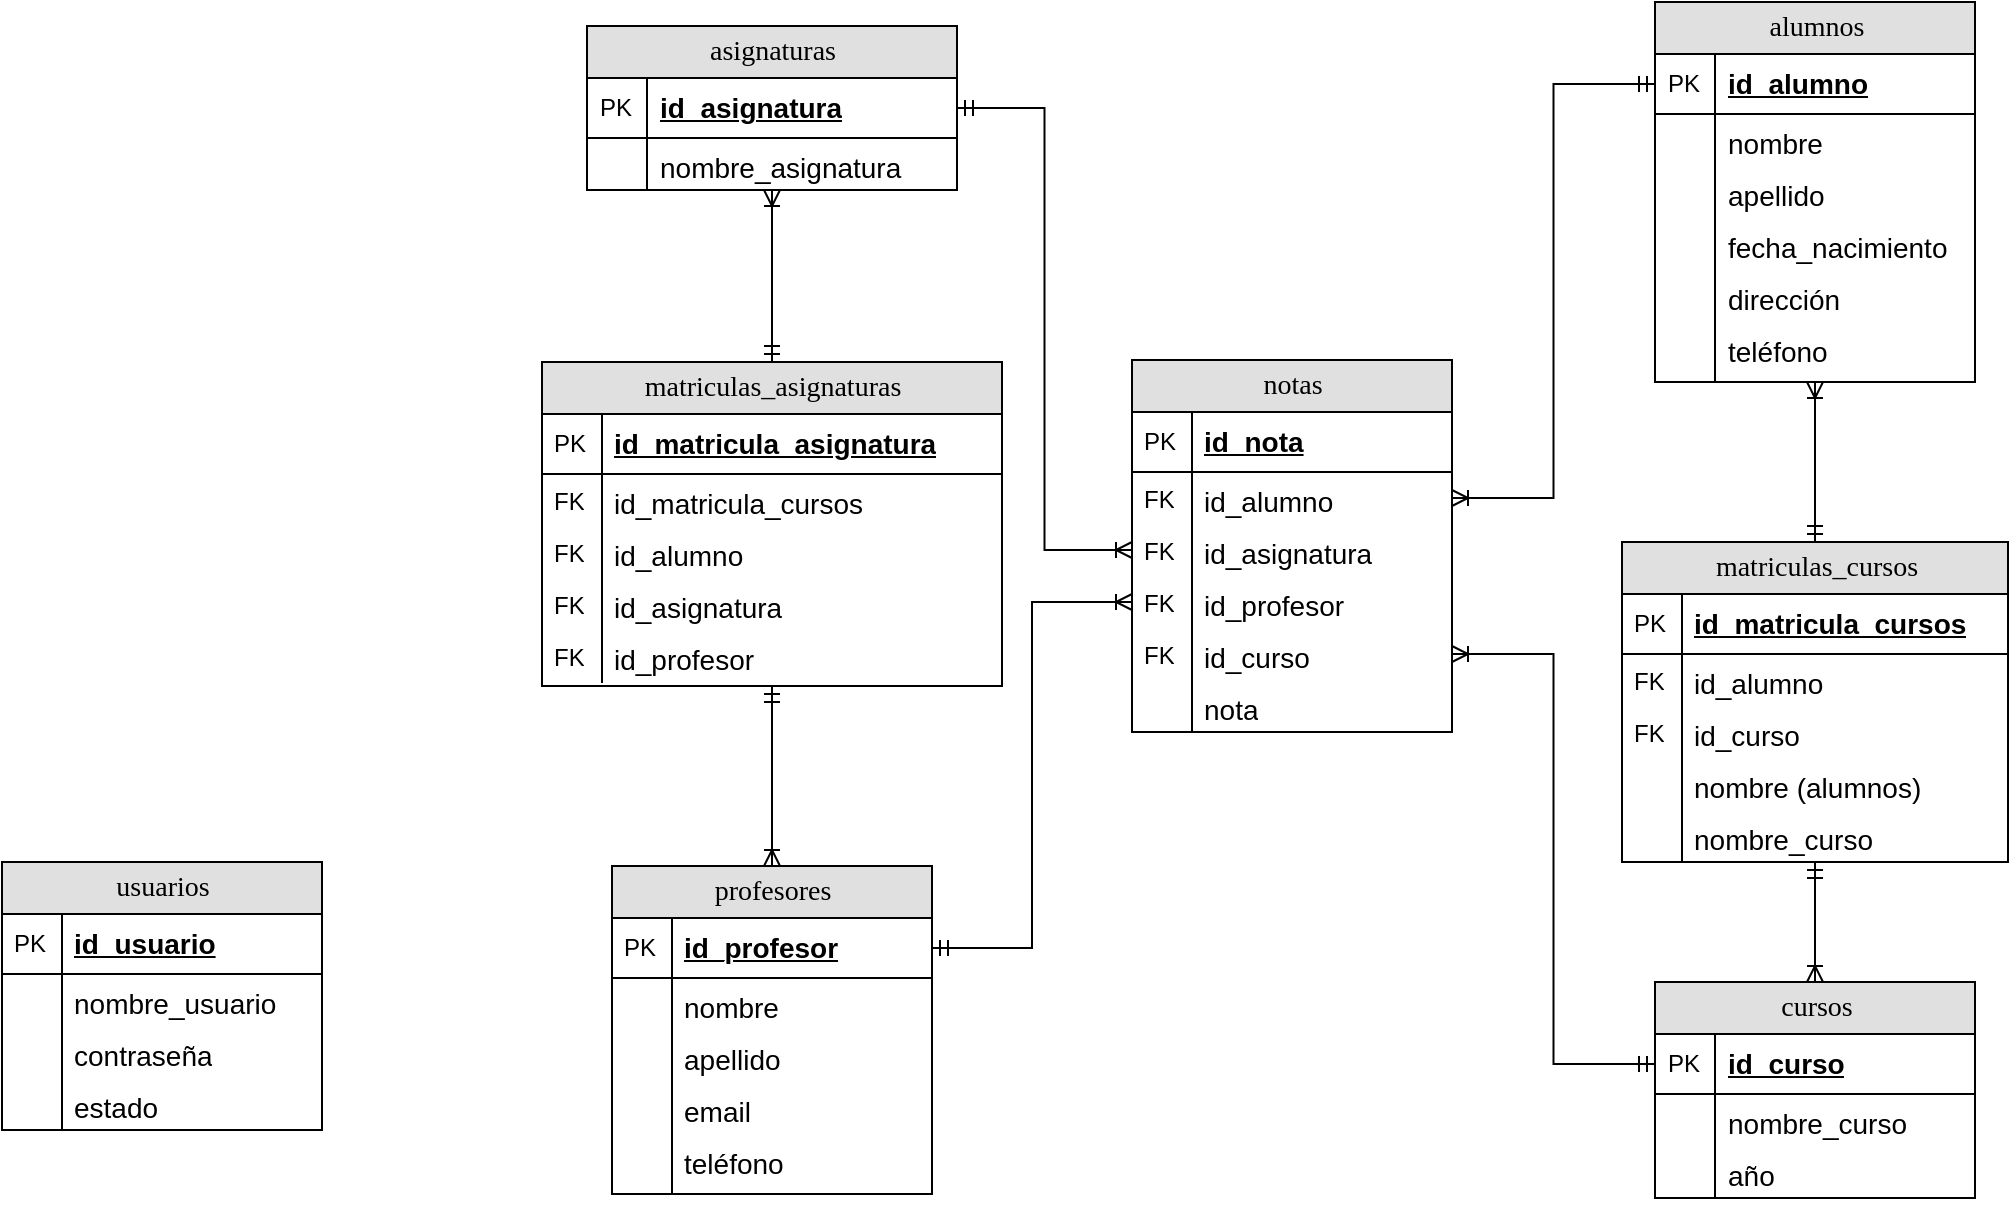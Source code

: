 <mxfile version="21.2.1" type="device">
  <diagram name="Page-1" id="e56a1550-8fbb-45ad-956c-1786394a9013">
    <mxGraphModel dx="1235" dy="740" grid="1" gridSize="10" guides="1" tooltips="1" connect="1" arrows="1" fold="1" page="1" pageScale="1" pageWidth="1169" pageHeight="827" background="none" math="0" shadow="0">
      <root>
        <mxCell id="0" />
        <mxCell id="1" parent="0" />
        <mxCell id="0BZgT_SFOHJEJXieLlAq-117" style="edgeStyle=orthogonalEdgeStyle;rounded=0;orthogonalLoop=1;jettySize=auto;html=1;entryX=0.5;entryY=0;entryDx=0;entryDy=0;startArrow=ERoneToMany;startFill=0;endArrow=ERmandOne;endFill=0;" parent="1" source="2e49270ec7c68f3f-80" target="0BZgT_SFOHJEJXieLlAq-59" edge="1">
          <mxGeometry relative="1" as="geometry" />
        </mxCell>
        <mxCell id="2e49270ec7c68f3f-80" value="alumnos" style="swimlane;fontStyle=0;childLayout=stackLayout;horizontal=1;startSize=26;fillColor=#e0e0e0;horizontalStack=0;resizeParent=1;resizeLast=0;collapsible=1;marginBottom=0;swimlaneFillColor=default;align=center;rounded=0;shadow=0;comic=0;labelBackgroundColor=none;strokeWidth=1;fontFamily=Verdana;fontSize=14;fillStyle=auto;strokeColor=default;swimlaneLine=1;glass=0;verticalAlign=middle;html=1;" parent="1" vertex="1">
          <mxGeometry x="896.5" y="110" width="160" height="190" as="geometry" />
        </mxCell>
        <mxCell id="2e49270ec7c68f3f-81" value="id_alumno" style="shape=partialRectangle;top=0;left=0;right=0;bottom=1;html=1;align=left;verticalAlign=middle;fillColor=none;spacingLeft=34;spacingRight=4;whiteSpace=wrap;overflow=hidden;rotatable=0;points=[[0,0.5],[1,0.5]];portConstraint=eastwest;dropTarget=0;fontStyle=5;fontSize=14;" parent="2e49270ec7c68f3f-80" vertex="1">
          <mxGeometry y="26" width="160" height="30" as="geometry" />
        </mxCell>
        <mxCell id="2e49270ec7c68f3f-82" value="PK" style="shape=partialRectangle;top=0;left=0;bottom=0;html=1;fillColor=none;align=left;verticalAlign=middle;spacingLeft=4;spacingRight=4;whiteSpace=wrap;overflow=hidden;rotatable=0;points=[];portConstraint=eastwest;part=1;" parent="2e49270ec7c68f3f-81" vertex="1" connectable="0">
          <mxGeometry width="30" height="30" as="geometry" />
        </mxCell>
        <mxCell id="2e49270ec7c68f3f-83" value="nombre" style="shape=partialRectangle;top=0;left=0;right=0;bottom=0;html=1;align=left;verticalAlign=top;fillColor=none;spacingLeft=34;spacingRight=4;whiteSpace=wrap;overflow=hidden;rotatable=0;points=[[0,0.5],[1,0.5]];portConstraint=eastwest;dropTarget=0;fontSize=14;" parent="2e49270ec7c68f3f-80" vertex="1">
          <mxGeometry y="56" width="160" height="26" as="geometry" />
        </mxCell>
        <mxCell id="2e49270ec7c68f3f-84" value="" style="shape=partialRectangle;top=0;left=0;bottom=0;html=1;fillColor=none;align=left;verticalAlign=top;spacingLeft=4;spacingRight=4;whiteSpace=wrap;overflow=hidden;rotatable=0;points=[];portConstraint=eastwest;part=1;" parent="2e49270ec7c68f3f-83" vertex="1" connectable="0">
          <mxGeometry width="30" height="26" as="geometry" />
        </mxCell>
        <mxCell id="2e49270ec7c68f3f-85" value="apellido" style="shape=partialRectangle;top=0;left=0;right=0;bottom=0;html=1;align=left;verticalAlign=top;fillColor=none;spacingLeft=34;spacingRight=4;whiteSpace=wrap;overflow=hidden;rotatable=0;points=[[0,0.5],[1,0.5]];portConstraint=eastwest;dropTarget=0;fontSize=14;" parent="2e49270ec7c68f3f-80" vertex="1">
          <mxGeometry y="82" width="160" height="26" as="geometry" />
        </mxCell>
        <mxCell id="2e49270ec7c68f3f-86" value="" style="shape=partialRectangle;top=0;left=0;bottom=0;html=1;fillColor=none;align=left;verticalAlign=top;spacingLeft=4;spacingRight=4;whiteSpace=wrap;overflow=hidden;rotatable=0;points=[];portConstraint=eastwest;part=1;" parent="2e49270ec7c68f3f-85" vertex="1" connectable="0">
          <mxGeometry width="30" height="26" as="geometry" />
        </mxCell>
        <mxCell id="2e49270ec7c68f3f-87" value="fecha_nacimiento" style="shape=partialRectangle;top=0;left=0;right=0;bottom=0;html=1;align=left;verticalAlign=top;fillColor=none;spacingLeft=34;spacingRight=4;whiteSpace=wrap;overflow=hidden;rotatable=0;points=[[0,0.5],[1,0.5]];portConstraint=eastwest;dropTarget=0;fontSize=14;" parent="2e49270ec7c68f3f-80" vertex="1">
          <mxGeometry y="108" width="160" height="26" as="geometry" />
        </mxCell>
        <mxCell id="2e49270ec7c68f3f-88" value="" style="shape=partialRectangle;top=0;left=0;bottom=0;html=1;fillColor=none;align=left;verticalAlign=top;spacingLeft=4;spacingRight=4;whiteSpace=wrap;overflow=hidden;rotatable=0;points=[];portConstraint=eastwest;part=1;" parent="2e49270ec7c68f3f-87" vertex="1" connectable="0">
          <mxGeometry width="30" height="26" as="geometry" />
        </mxCell>
        <mxCell id="0BZgT_SFOHJEJXieLlAq-1" value="dirección" style="shape=partialRectangle;top=0;left=0;right=0;bottom=0;html=1;align=left;verticalAlign=top;fillColor=none;spacingLeft=34;spacingRight=4;whiteSpace=wrap;overflow=hidden;rotatable=0;points=[[0,0.5],[1,0.5]];portConstraint=eastwest;dropTarget=0;fontSize=14;" parent="2e49270ec7c68f3f-80" vertex="1">
          <mxGeometry y="134" width="160" height="26" as="geometry" />
        </mxCell>
        <mxCell id="0BZgT_SFOHJEJXieLlAq-2" value="" style="shape=partialRectangle;top=0;left=0;bottom=0;html=1;fillColor=none;align=left;verticalAlign=top;spacingLeft=4;spacingRight=4;whiteSpace=wrap;overflow=hidden;rotatable=0;points=[];portConstraint=eastwest;part=1;" parent="0BZgT_SFOHJEJXieLlAq-1" vertex="1" connectable="0">
          <mxGeometry width="30" height="26" as="geometry" />
        </mxCell>
        <mxCell id="0BZgT_SFOHJEJXieLlAq-3" value="teléfono" style="shape=partialRectangle;top=0;left=0;right=0;bottom=0;html=1;align=left;verticalAlign=top;fillColor=none;spacingLeft=34;spacingRight=4;whiteSpace=wrap;overflow=hidden;rotatable=0;points=[[0,0.5],[1,0.5]];portConstraint=eastwest;dropTarget=0;fontSize=14;" parent="2e49270ec7c68f3f-80" vertex="1">
          <mxGeometry y="160" width="160" height="30" as="geometry" />
        </mxCell>
        <mxCell id="0BZgT_SFOHJEJXieLlAq-4" value="" style="shape=partialRectangle;top=0;left=0;bottom=0;html=1;fillColor=none;align=left;verticalAlign=top;spacingLeft=4;spacingRight=4;whiteSpace=wrap;overflow=hidden;rotatable=0;points=[];portConstraint=eastwest;part=1;" parent="0BZgT_SFOHJEJXieLlAq-3" vertex="1" connectable="0">
          <mxGeometry width="30" height="30" as="geometry" />
        </mxCell>
        <mxCell id="0BZgT_SFOHJEJXieLlAq-84" style="edgeStyle=orthogonalEdgeStyle;rounded=0;orthogonalLoop=1;jettySize=auto;html=1;entryX=0.5;entryY=0;entryDx=0;entryDy=0;endArrow=ERmandOne;endFill=0;startArrow=ERoneToMany;startFill=0;" parent="1" source="0BZgT_SFOHJEJXieLlAq-5" target="0BZgT_SFOHJEJXieLlAq-72" edge="1">
          <mxGeometry relative="1" as="geometry" />
        </mxCell>
        <mxCell id="0BZgT_SFOHJEJXieLlAq-5" value="asignaturas" style="swimlane;fontStyle=0;childLayout=stackLayout;horizontal=1;startSize=26;fillColor=#e0e0e0;horizontalStack=0;resizeParent=1;resizeLast=0;collapsible=1;marginBottom=0;swimlaneFillColor=default;align=center;rounded=0;shadow=0;comic=0;labelBackgroundColor=none;strokeWidth=1;fontFamily=Verdana;fontSize=14;fillStyle=auto;strokeColor=default;swimlaneLine=1;glass=0;verticalAlign=middle;html=1;" parent="1" vertex="1">
          <mxGeometry x="362.5" y="122" width="185" height="82" as="geometry" />
        </mxCell>
        <mxCell id="0BZgT_SFOHJEJXieLlAq-6" value="id_asignatura" style="shape=partialRectangle;top=0;left=0;right=0;bottom=1;html=1;align=left;verticalAlign=middle;fillColor=none;spacingLeft=34;spacingRight=4;whiteSpace=wrap;overflow=hidden;rotatable=0;points=[[0,0.5],[1,0.5]];portConstraint=eastwest;dropTarget=0;fontStyle=5;fontSize=14;" parent="0BZgT_SFOHJEJXieLlAq-5" vertex="1">
          <mxGeometry y="26" width="185" height="30" as="geometry" />
        </mxCell>
        <mxCell id="0BZgT_SFOHJEJXieLlAq-7" value="PK" style="shape=partialRectangle;top=0;left=0;bottom=0;html=1;fillColor=none;align=left;verticalAlign=middle;spacingLeft=4;spacingRight=4;whiteSpace=wrap;overflow=hidden;rotatable=0;points=[];portConstraint=eastwest;part=1;" parent="0BZgT_SFOHJEJXieLlAq-6" vertex="1" connectable="0">
          <mxGeometry width="30" height="30" as="geometry" />
        </mxCell>
        <mxCell id="0BZgT_SFOHJEJXieLlAq-8" value="nombre_asignatura" style="shape=partialRectangle;top=0;left=0;right=0;bottom=0;html=1;align=left;verticalAlign=top;fillColor=none;spacingLeft=34;spacingRight=4;whiteSpace=wrap;overflow=hidden;rotatable=0;points=[[0,0.5],[1,0.5]];portConstraint=eastwest;dropTarget=0;fontSize=14;" parent="0BZgT_SFOHJEJXieLlAq-5" vertex="1">
          <mxGeometry y="56" width="185" height="26" as="geometry" />
        </mxCell>
        <mxCell id="0BZgT_SFOHJEJXieLlAq-9" value="" style="shape=partialRectangle;top=0;left=0;bottom=0;html=1;fillColor=none;align=left;verticalAlign=top;spacingLeft=4;spacingRight=4;whiteSpace=wrap;overflow=hidden;rotatable=0;points=[];portConstraint=eastwest;part=1;" parent="0BZgT_SFOHJEJXieLlAq-8" vertex="1" connectable="0">
          <mxGeometry width="30" height="26" as="geometry" />
        </mxCell>
        <mxCell id="0BZgT_SFOHJEJXieLlAq-18" value="profesores" style="swimlane;fontStyle=0;childLayout=stackLayout;horizontal=1;startSize=26;fillColor=#e0e0e0;horizontalStack=0;resizeParent=1;resizeLast=0;collapsible=1;marginBottom=0;swimlaneFillColor=default;align=center;rounded=0;shadow=0;comic=0;labelBackgroundColor=none;strokeWidth=1;fontFamily=Verdana;fontSize=14;fillStyle=auto;strokeColor=default;swimlaneLine=1;glass=0;verticalAlign=middle;html=1;" parent="1" vertex="1">
          <mxGeometry x="375" y="542" width="160" height="164" as="geometry" />
        </mxCell>
        <mxCell id="0BZgT_SFOHJEJXieLlAq-19" value="id_profesor" style="shape=partialRectangle;top=0;left=0;right=0;bottom=1;html=1;align=left;verticalAlign=middle;fillColor=none;spacingLeft=34;spacingRight=4;whiteSpace=wrap;overflow=hidden;rotatable=0;points=[[0,0.5],[1,0.5]];portConstraint=eastwest;dropTarget=0;fontStyle=5;fontSize=14;" parent="0BZgT_SFOHJEJXieLlAq-18" vertex="1">
          <mxGeometry y="26" width="160" height="30" as="geometry" />
        </mxCell>
        <mxCell id="0BZgT_SFOHJEJXieLlAq-20" value="PK" style="shape=partialRectangle;top=0;left=0;bottom=0;html=1;fillColor=none;align=left;verticalAlign=middle;spacingLeft=4;spacingRight=4;whiteSpace=wrap;overflow=hidden;rotatable=0;points=[];portConstraint=eastwest;part=1;" parent="0BZgT_SFOHJEJXieLlAq-19" vertex="1" connectable="0">
          <mxGeometry width="30" height="30" as="geometry" />
        </mxCell>
        <mxCell id="0BZgT_SFOHJEJXieLlAq-21" value="nombre" style="shape=partialRectangle;top=0;left=0;right=0;bottom=0;html=1;align=left;verticalAlign=top;fillColor=none;spacingLeft=34;spacingRight=4;whiteSpace=wrap;overflow=hidden;rotatable=0;points=[[0,0.5],[1,0.5]];portConstraint=eastwest;dropTarget=0;fontSize=14;" parent="0BZgT_SFOHJEJXieLlAq-18" vertex="1">
          <mxGeometry y="56" width="160" height="26" as="geometry" />
        </mxCell>
        <mxCell id="0BZgT_SFOHJEJXieLlAq-22" value="" style="shape=partialRectangle;top=0;left=0;bottom=0;html=1;fillColor=none;align=left;verticalAlign=top;spacingLeft=4;spacingRight=4;whiteSpace=wrap;overflow=hidden;rotatable=0;points=[];portConstraint=eastwest;part=1;" parent="0BZgT_SFOHJEJXieLlAq-21" vertex="1" connectable="0">
          <mxGeometry width="30" height="26" as="geometry" />
        </mxCell>
        <mxCell id="0BZgT_SFOHJEJXieLlAq-23" value="apellido" style="shape=partialRectangle;top=0;left=0;right=0;bottom=0;html=1;align=left;verticalAlign=top;fillColor=none;spacingLeft=34;spacingRight=4;whiteSpace=wrap;overflow=hidden;rotatable=0;points=[[0,0.5],[1,0.5]];portConstraint=eastwest;dropTarget=0;fontSize=14;" parent="0BZgT_SFOHJEJXieLlAq-18" vertex="1">
          <mxGeometry y="82" width="160" height="26" as="geometry" />
        </mxCell>
        <mxCell id="0BZgT_SFOHJEJXieLlAq-24" value="" style="shape=partialRectangle;top=0;left=0;bottom=0;html=1;fillColor=none;align=left;verticalAlign=top;spacingLeft=4;spacingRight=4;whiteSpace=wrap;overflow=hidden;rotatable=0;points=[];portConstraint=eastwest;part=1;" parent="0BZgT_SFOHJEJXieLlAq-23" vertex="1" connectable="0">
          <mxGeometry width="30" height="26" as="geometry" />
        </mxCell>
        <mxCell id="0BZgT_SFOHJEJXieLlAq-25" value="email" style="shape=partialRectangle;top=0;left=0;right=0;bottom=0;html=1;align=left;verticalAlign=top;fillColor=none;spacingLeft=34;spacingRight=4;whiteSpace=wrap;overflow=hidden;rotatable=0;points=[[0,0.5],[1,0.5]];portConstraint=eastwest;dropTarget=0;fontSize=14;" parent="0BZgT_SFOHJEJXieLlAq-18" vertex="1">
          <mxGeometry y="108" width="160" height="26" as="geometry" />
        </mxCell>
        <mxCell id="0BZgT_SFOHJEJXieLlAq-26" value="" style="shape=partialRectangle;top=0;left=0;bottom=0;html=1;fillColor=none;align=left;verticalAlign=top;spacingLeft=4;spacingRight=4;whiteSpace=wrap;overflow=hidden;rotatable=0;points=[];portConstraint=eastwest;part=1;" parent="0BZgT_SFOHJEJXieLlAq-25" vertex="1" connectable="0">
          <mxGeometry width="30" height="26" as="geometry" />
        </mxCell>
        <mxCell id="0BZgT_SFOHJEJXieLlAq-29" value="teléfono" style="shape=partialRectangle;top=0;left=0;right=0;bottom=0;html=1;align=left;verticalAlign=top;fillColor=none;spacingLeft=34;spacingRight=4;whiteSpace=wrap;overflow=hidden;rotatable=0;points=[[0,0.5],[1,0.5]];portConstraint=eastwest;dropTarget=0;fontSize=14;" parent="0BZgT_SFOHJEJXieLlAq-18" vertex="1">
          <mxGeometry y="134" width="160" height="30" as="geometry" />
        </mxCell>
        <mxCell id="0BZgT_SFOHJEJXieLlAq-30" value="" style="shape=partialRectangle;top=0;left=0;bottom=0;html=1;fillColor=none;align=left;verticalAlign=top;spacingLeft=4;spacingRight=4;whiteSpace=wrap;overflow=hidden;rotatable=0;points=[];portConstraint=eastwest;part=1;" parent="0BZgT_SFOHJEJXieLlAq-29" vertex="1" connectable="0">
          <mxGeometry width="30" height="30" as="geometry" />
        </mxCell>
        <mxCell id="0BZgT_SFOHJEJXieLlAq-31" value="cursos" style="swimlane;fontStyle=0;childLayout=stackLayout;horizontal=1;startSize=26;fillColor=#e0e0e0;horizontalStack=0;resizeParent=1;resizeLast=0;collapsible=1;marginBottom=0;swimlaneFillColor=default;align=center;rounded=0;shadow=0;comic=0;labelBackgroundColor=none;strokeWidth=1;fontFamily=Verdana;fontSize=14;fillStyle=auto;strokeColor=default;swimlaneLine=1;glass=0;verticalAlign=middle;html=1;" parent="1" vertex="1">
          <mxGeometry x="896.5" y="600" width="160" height="108" as="geometry" />
        </mxCell>
        <mxCell id="0BZgT_SFOHJEJXieLlAq-32" value="id_curso" style="shape=partialRectangle;top=0;left=0;right=0;bottom=1;html=1;align=left;verticalAlign=middle;fillColor=none;spacingLeft=34;spacingRight=4;whiteSpace=wrap;overflow=hidden;rotatable=0;points=[[0,0.5],[1,0.5]];portConstraint=eastwest;dropTarget=0;fontStyle=5;fontSize=14;" parent="0BZgT_SFOHJEJXieLlAq-31" vertex="1">
          <mxGeometry y="26" width="160" height="30" as="geometry" />
        </mxCell>
        <mxCell id="0BZgT_SFOHJEJXieLlAq-33" value="PK" style="shape=partialRectangle;top=0;left=0;bottom=0;html=1;fillColor=none;align=left;verticalAlign=middle;spacingLeft=4;spacingRight=4;whiteSpace=wrap;overflow=hidden;rotatable=0;points=[];portConstraint=eastwest;part=1;" parent="0BZgT_SFOHJEJXieLlAq-32" vertex="1" connectable="0">
          <mxGeometry width="30" height="30" as="geometry" />
        </mxCell>
        <mxCell id="0BZgT_SFOHJEJXieLlAq-34" value="nombre_curso" style="shape=partialRectangle;top=0;left=0;right=0;bottom=0;html=1;align=left;verticalAlign=top;fillColor=none;spacingLeft=34;spacingRight=4;whiteSpace=wrap;overflow=hidden;rotatable=0;points=[[0,0.5],[1,0.5]];portConstraint=eastwest;dropTarget=0;fontSize=14;" parent="0BZgT_SFOHJEJXieLlAq-31" vertex="1">
          <mxGeometry y="56" width="160" height="26" as="geometry" />
        </mxCell>
        <mxCell id="0BZgT_SFOHJEJXieLlAq-35" value="" style="shape=partialRectangle;top=0;left=0;bottom=0;html=1;fillColor=none;align=left;verticalAlign=top;spacingLeft=4;spacingRight=4;whiteSpace=wrap;overflow=hidden;rotatable=0;points=[];portConstraint=eastwest;part=1;" parent="0BZgT_SFOHJEJXieLlAq-34" vertex="1" connectable="0">
          <mxGeometry width="30" height="26" as="geometry" />
        </mxCell>
        <mxCell id="0BZgT_SFOHJEJXieLlAq-36" value="año" style="shape=partialRectangle;top=0;left=0;right=0;bottom=0;html=1;align=left;verticalAlign=top;fillColor=none;spacingLeft=34;spacingRight=4;whiteSpace=wrap;overflow=hidden;rotatable=0;points=[[0,0.5],[1,0.5]];portConstraint=eastwest;dropTarget=0;fontSize=14;" parent="0BZgT_SFOHJEJXieLlAq-31" vertex="1">
          <mxGeometry y="82" width="160" height="26" as="geometry" />
        </mxCell>
        <mxCell id="0BZgT_SFOHJEJXieLlAq-37" value="" style="shape=partialRectangle;top=0;left=0;bottom=0;html=1;fillColor=none;align=left;verticalAlign=top;spacingLeft=4;spacingRight=4;whiteSpace=wrap;overflow=hidden;rotatable=0;points=[];portConstraint=eastwest;part=1;" parent="0BZgT_SFOHJEJXieLlAq-36" vertex="1" connectable="0">
          <mxGeometry width="30" height="26" as="geometry" />
        </mxCell>
        <mxCell id="0BZgT_SFOHJEJXieLlAq-42" value="notas" style="swimlane;fontStyle=0;childLayout=stackLayout;horizontal=1;startSize=26;fillColor=#e0e0e0;horizontalStack=0;resizeParent=1;resizeLast=0;collapsible=1;marginBottom=0;swimlaneFillColor=default;align=center;rounded=0;shadow=0;comic=0;labelBackgroundColor=none;strokeWidth=1;fontFamily=Verdana;fontSize=14;fillStyle=auto;strokeColor=default;swimlaneLine=1;glass=0;verticalAlign=middle;html=1;" parent="1" vertex="1">
          <mxGeometry x="635" y="289" width="160" height="186" as="geometry" />
        </mxCell>
        <mxCell id="0BZgT_SFOHJEJXieLlAq-43" value="id_nota" style="shape=partialRectangle;top=0;left=0;right=0;bottom=1;html=1;align=left;verticalAlign=middle;fillColor=none;spacingLeft=34;spacingRight=4;whiteSpace=wrap;overflow=hidden;rotatable=0;points=[[0,0.5],[1,0.5]];portConstraint=eastwest;dropTarget=0;fontStyle=5;fontSize=14;" parent="0BZgT_SFOHJEJXieLlAq-42" vertex="1">
          <mxGeometry y="26" width="160" height="30" as="geometry" />
        </mxCell>
        <mxCell id="0BZgT_SFOHJEJXieLlAq-44" value="PK" style="shape=partialRectangle;top=0;left=0;bottom=0;html=1;fillColor=none;align=left;verticalAlign=middle;spacingLeft=4;spacingRight=4;whiteSpace=wrap;overflow=hidden;rotatable=0;points=[];portConstraint=eastwest;part=1;" parent="0BZgT_SFOHJEJXieLlAq-43" vertex="1" connectable="0">
          <mxGeometry width="30" height="30" as="geometry" />
        </mxCell>
        <mxCell id="0BZgT_SFOHJEJXieLlAq-45" value="id_alumno" style="shape=partialRectangle;top=0;left=0;right=0;bottom=0;html=1;align=left;verticalAlign=top;fillColor=none;spacingLeft=34;spacingRight=4;whiteSpace=wrap;overflow=hidden;rotatable=0;points=[[0,0.5],[1,0.5]];portConstraint=eastwest;dropTarget=0;fontSize=14;" parent="0BZgT_SFOHJEJXieLlAq-42" vertex="1">
          <mxGeometry y="56" width="160" height="26" as="geometry" />
        </mxCell>
        <mxCell id="0BZgT_SFOHJEJXieLlAq-46" value="FK" style="shape=partialRectangle;top=0;left=0;bottom=0;html=1;fillColor=none;align=left;verticalAlign=top;spacingLeft=4;spacingRight=4;whiteSpace=wrap;overflow=hidden;rotatable=0;points=[];portConstraint=eastwest;part=1;" parent="0BZgT_SFOHJEJXieLlAq-45" vertex="1" connectable="0">
          <mxGeometry width="30" height="26" as="geometry" />
        </mxCell>
        <mxCell id="0BZgT_SFOHJEJXieLlAq-47" value="id_asignatura" style="shape=partialRectangle;top=0;left=0;right=0;bottom=0;html=1;align=left;verticalAlign=top;fillColor=none;spacingLeft=34;spacingRight=4;whiteSpace=wrap;overflow=hidden;rotatable=0;points=[[0,0.5],[1,0.5]];portConstraint=eastwest;dropTarget=0;fontSize=14;" parent="0BZgT_SFOHJEJXieLlAq-42" vertex="1">
          <mxGeometry y="82" width="160" height="26" as="geometry" />
        </mxCell>
        <mxCell id="0BZgT_SFOHJEJXieLlAq-48" value="FK" style="shape=partialRectangle;top=0;left=0;bottom=0;html=1;fillColor=none;align=left;verticalAlign=top;spacingLeft=4;spacingRight=4;whiteSpace=wrap;overflow=hidden;rotatable=0;points=[];portConstraint=eastwest;part=1;" parent="0BZgT_SFOHJEJXieLlAq-47" vertex="1" connectable="0">
          <mxGeometry width="30" height="26" as="geometry" />
        </mxCell>
        <mxCell id="0BZgT_SFOHJEJXieLlAq-92" value="id_profesor" style="shape=partialRectangle;top=0;left=0;right=0;bottom=0;html=1;align=left;verticalAlign=top;fillColor=none;spacingLeft=34;spacingRight=4;whiteSpace=wrap;overflow=hidden;rotatable=0;points=[[0,0.5],[1,0.5]];portConstraint=eastwest;dropTarget=0;fontSize=14;" parent="0BZgT_SFOHJEJXieLlAq-42" vertex="1">
          <mxGeometry y="108" width="160" height="26" as="geometry" />
        </mxCell>
        <mxCell id="0BZgT_SFOHJEJXieLlAq-93" value="FK" style="shape=partialRectangle;top=0;left=0;bottom=0;html=1;fillColor=none;align=left;verticalAlign=top;spacingLeft=4;spacingRight=4;whiteSpace=wrap;overflow=hidden;rotatable=0;points=[];portConstraint=eastwest;part=1;" parent="0BZgT_SFOHJEJXieLlAq-92" vertex="1" connectable="0">
          <mxGeometry width="30" height="26" as="geometry" />
        </mxCell>
        <mxCell id="0BZgT_SFOHJEJXieLlAq-55" value="id_curso" style="shape=partialRectangle;top=0;left=0;right=0;bottom=0;html=1;align=left;verticalAlign=top;fillColor=none;spacingLeft=34;spacingRight=4;whiteSpace=wrap;overflow=hidden;rotatable=0;points=[[0,0.5],[1,0.5]];portConstraint=eastwest;dropTarget=0;fontSize=14;" parent="0BZgT_SFOHJEJXieLlAq-42" vertex="1">
          <mxGeometry y="134" width="160" height="26" as="geometry" />
        </mxCell>
        <mxCell id="0BZgT_SFOHJEJXieLlAq-56" value="FK" style="shape=partialRectangle;top=0;left=0;bottom=0;html=1;fillColor=none;align=left;verticalAlign=top;spacingLeft=4;spacingRight=4;whiteSpace=wrap;overflow=hidden;rotatable=0;points=[];portConstraint=eastwest;part=1;" parent="0BZgT_SFOHJEJXieLlAq-55" vertex="1" connectable="0">
          <mxGeometry width="30" height="26" as="geometry" />
        </mxCell>
        <mxCell id="0BZgT_SFOHJEJXieLlAq-57" value="nota" style="shape=partialRectangle;top=0;left=0;right=0;bottom=0;html=1;align=left;verticalAlign=top;fillColor=none;spacingLeft=34;spacingRight=4;whiteSpace=wrap;overflow=hidden;rotatable=0;points=[[0,0.5],[1,0.5]];portConstraint=eastwest;dropTarget=0;fontSize=14;" parent="0BZgT_SFOHJEJXieLlAq-42" vertex="1">
          <mxGeometry y="160" width="160" height="26" as="geometry" />
        </mxCell>
        <mxCell id="0BZgT_SFOHJEJXieLlAq-58" value="" style="shape=partialRectangle;top=0;left=0;bottom=0;html=1;fillColor=none;align=left;verticalAlign=top;spacingLeft=4;spacingRight=4;whiteSpace=wrap;overflow=hidden;rotatable=0;points=[];portConstraint=eastwest;part=1;" parent="0BZgT_SFOHJEJXieLlAq-57" vertex="1" connectable="0">
          <mxGeometry width="30" height="26" as="geometry" />
        </mxCell>
        <mxCell id="0BZgT_SFOHJEJXieLlAq-119" style="edgeStyle=orthogonalEdgeStyle;rounded=0;orthogonalLoop=1;jettySize=auto;html=1;entryX=0.5;entryY=0;entryDx=0;entryDy=0;endArrow=ERoneToMany;endFill=0;startArrow=ERmandOne;startFill=0;" parent="1" source="0BZgT_SFOHJEJXieLlAq-59" target="0BZgT_SFOHJEJXieLlAq-31" edge="1">
          <mxGeometry relative="1" as="geometry" />
        </mxCell>
        <mxCell id="0BZgT_SFOHJEJXieLlAq-59" value="matriculas_cursos" style="swimlane;fontStyle=0;childLayout=stackLayout;horizontal=1;startSize=26;fillColor=#e0e0e0;horizontalStack=0;resizeParent=1;resizeLast=0;collapsible=1;marginBottom=0;swimlaneFillColor=default;align=center;rounded=0;shadow=0;comic=0;labelBackgroundColor=none;strokeWidth=1;fontFamily=Verdana;fontSize=14;fillStyle=auto;strokeColor=default;swimlaneLine=1;glass=0;verticalAlign=middle;html=1;" parent="1" vertex="1">
          <mxGeometry x="880" y="380" width="193" height="160" as="geometry" />
        </mxCell>
        <mxCell id="0BZgT_SFOHJEJXieLlAq-60" value="id_matricula_cursos" style="shape=partialRectangle;top=0;left=0;right=0;bottom=1;html=1;align=left;verticalAlign=middle;fillColor=none;spacingLeft=34;spacingRight=4;whiteSpace=wrap;overflow=hidden;rotatable=0;points=[[0,0.5],[1,0.5]];portConstraint=eastwest;dropTarget=0;fontStyle=5;fontSize=14;" parent="0BZgT_SFOHJEJXieLlAq-59" vertex="1">
          <mxGeometry y="26" width="193" height="30" as="geometry" />
        </mxCell>
        <mxCell id="0BZgT_SFOHJEJXieLlAq-61" value="PK" style="shape=partialRectangle;top=0;left=0;bottom=0;html=1;fillColor=none;align=left;verticalAlign=middle;spacingLeft=4;spacingRight=4;whiteSpace=wrap;overflow=hidden;rotatable=0;points=[];portConstraint=eastwest;part=1;" parent="0BZgT_SFOHJEJXieLlAq-60" vertex="1" connectable="0">
          <mxGeometry width="30" height="30" as="geometry" />
        </mxCell>
        <mxCell id="0BZgT_SFOHJEJXieLlAq-62" value="id_alumno" style="shape=partialRectangle;top=0;left=0;right=0;bottom=0;html=1;align=left;verticalAlign=top;fillColor=none;spacingLeft=34;spacingRight=4;whiteSpace=wrap;overflow=hidden;rotatable=0;points=[[0,0.5],[1,0.5]];portConstraint=eastwest;dropTarget=0;fontSize=14;" parent="0BZgT_SFOHJEJXieLlAq-59" vertex="1">
          <mxGeometry y="56" width="193" height="26" as="geometry" />
        </mxCell>
        <mxCell id="0BZgT_SFOHJEJXieLlAq-63" value="FK" style="shape=partialRectangle;top=0;left=0;bottom=0;html=1;fillColor=none;align=left;verticalAlign=top;spacingLeft=4;spacingRight=4;whiteSpace=wrap;overflow=hidden;rotatable=0;points=[];portConstraint=eastwest;part=1;" parent="0BZgT_SFOHJEJXieLlAq-62" vertex="1" connectable="0">
          <mxGeometry width="30" height="26" as="geometry" />
        </mxCell>
        <mxCell id="0BZgT_SFOHJEJXieLlAq-64" value="id_curso" style="shape=partialRectangle;top=0;left=0;right=0;bottom=0;html=1;align=left;verticalAlign=top;fillColor=none;spacingLeft=34;spacingRight=4;whiteSpace=wrap;overflow=hidden;rotatable=0;points=[[0,0.5],[1,0.5]];portConstraint=eastwest;dropTarget=0;fontSize=14;" parent="0BZgT_SFOHJEJXieLlAq-59" vertex="1">
          <mxGeometry y="82" width="193" height="26" as="geometry" />
        </mxCell>
        <mxCell id="0BZgT_SFOHJEJXieLlAq-65" value="FK" style="shape=partialRectangle;top=0;left=0;bottom=0;html=1;fillColor=none;align=left;verticalAlign=top;spacingLeft=4;spacingRight=4;whiteSpace=wrap;overflow=hidden;rotatable=0;points=[];portConstraint=eastwest;part=1;" parent="0BZgT_SFOHJEJXieLlAq-64" vertex="1" connectable="0">
          <mxGeometry width="30" height="26" as="geometry" />
        </mxCell>
        <mxCell id="Em2Rs-g65sCZp4f8bRR8-1" value="nombre (alumnos)" style="shape=partialRectangle;top=0;left=0;right=0;bottom=0;html=1;align=left;verticalAlign=top;fillColor=none;spacingLeft=34;spacingRight=4;whiteSpace=wrap;overflow=hidden;rotatable=0;points=[[0,0.5],[1,0.5]];portConstraint=eastwest;dropTarget=0;fontSize=14;" vertex="1" parent="0BZgT_SFOHJEJXieLlAq-59">
          <mxGeometry y="108" width="193" height="26" as="geometry" />
        </mxCell>
        <mxCell id="Em2Rs-g65sCZp4f8bRR8-2" value="" style="shape=partialRectangle;top=0;left=0;bottom=0;html=1;fillColor=none;align=left;verticalAlign=top;spacingLeft=4;spacingRight=4;whiteSpace=wrap;overflow=hidden;rotatable=0;points=[];portConstraint=eastwest;part=1;" vertex="1" connectable="0" parent="Em2Rs-g65sCZp4f8bRR8-1">
          <mxGeometry width="30" height="26" as="geometry" />
        </mxCell>
        <mxCell id="Em2Rs-g65sCZp4f8bRR8-3" value="nombre_curso" style="shape=partialRectangle;top=0;left=0;right=0;bottom=0;html=1;align=left;verticalAlign=top;fillColor=none;spacingLeft=34;spacingRight=4;whiteSpace=wrap;overflow=hidden;rotatable=0;points=[[0,0.5],[1,0.5]];portConstraint=eastwest;dropTarget=0;fontSize=14;" vertex="1" parent="0BZgT_SFOHJEJXieLlAq-59">
          <mxGeometry y="134" width="193" height="26" as="geometry" />
        </mxCell>
        <mxCell id="Em2Rs-g65sCZp4f8bRR8-4" value="" style="shape=partialRectangle;top=0;left=0;bottom=0;html=1;fillColor=none;align=left;verticalAlign=top;spacingLeft=4;spacingRight=4;whiteSpace=wrap;overflow=hidden;rotatable=0;points=[];portConstraint=eastwest;part=1;" vertex="1" connectable="0" parent="Em2Rs-g65sCZp4f8bRR8-3">
          <mxGeometry width="30" height="26" as="geometry" />
        </mxCell>
        <mxCell id="0BZgT_SFOHJEJXieLlAq-86" style="edgeStyle=orthogonalEdgeStyle;rounded=0;orthogonalLoop=1;jettySize=auto;html=1;entryX=0.5;entryY=0;entryDx=0;entryDy=0;endArrow=ERoneToMany;endFill=0;startArrow=ERmandOne;startFill=0;" parent="1" source="0BZgT_SFOHJEJXieLlAq-72" target="0BZgT_SFOHJEJXieLlAq-18" edge="1">
          <mxGeometry relative="1" as="geometry" />
        </mxCell>
        <mxCell id="0BZgT_SFOHJEJXieLlAq-72" value="matriculas_asignaturas" style="swimlane;fontStyle=0;childLayout=stackLayout;horizontal=1;startSize=26;fillColor=#e0e0e0;horizontalStack=0;resizeParent=1;resizeLast=0;collapsible=1;marginBottom=0;swimlaneFillColor=default;align=center;rounded=0;shadow=0;comic=0;labelBackgroundColor=none;strokeWidth=1;fontFamily=Verdana;fontSize=14;fillStyle=auto;strokeColor=default;swimlaneLine=1;glass=0;verticalAlign=middle;html=1;" parent="1" vertex="1">
          <mxGeometry x="340" y="290" width="230" height="162" as="geometry">
            <mxRectangle x="1160" y="443" width="200" height="30" as="alternateBounds" />
          </mxGeometry>
        </mxCell>
        <mxCell id="0BZgT_SFOHJEJXieLlAq-73" value="id_matricula_asignatura" style="shape=partialRectangle;top=0;left=0;right=0;bottom=1;html=1;align=left;verticalAlign=middle;fillColor=none;spacingLeft=34;spacingRight=4;whiteSpace=wrap;overflow=hidden;rotatable=0;points=[[0,0.5],[1,0.5]];portConstraint=eastwest;dropTarget=0;fontStyle=5;fontSize=14;" parent="0BZgT_SFOHJEJXieLlAq-72" vertex="1">
          <mxGeometry y="26" width="230" height="30" as="geometry" />
        </mxCell>
        <mxCell id="0BZgT_SFOHJEJXieLlAq-74" value="PK" style="shape=partialRectangle;top=0;left=0;bottom=0;html=1;fillColor=none;align=left;verticalAlign=middle;spacingLeft=4;spacingRight=4;whiteSpace=wrap;overflow=hidden;rotatable=0;points=[];portConstraint=eastwest;part=1;" parent="0BZgT_SFOHJEJXieLlAq-73" vertex="1" connectable="0">
          <mxGeometry width="30" height="30" as="geometry" />
        </mxCell>
        <mxCell id="0BZgT_SFOHJEJXieLlAq-75" value="id_matricula_cursos" style="shape=partialRectangle;top=0;left=0;right=0;bottom=0;html=1;align=left;verticalAlign=top;fillColor=none;spacingLeft=34;spacingRight=4;whiteSpace=wrap;overflow=hidden;rotatable=0;points=[[0,0.5],[1,0.5]];portConstraint=eastwest;dropTarget=0;fontSize=14;" parent="0BZgT_SFOHJEJXieLlAq-72" vertex="1">
          <mxGeometry y="56" width="230" height="26" as="geometry" />
        </mxCell>
        <mxCell id="0BZgT_SFOHJEJXieLlAq-76" value="FK" style="shape=partialRectangle;top=0;left=0;bottom=0;html=1;fillColor=none;align=left;verticalAlign=top;spacingLeft=4;spacingRight=4;whiteSpace=wrap;overflow=hidden;rotatable=0;points=[];portConstraint=eastwest;part=1;" parent="0BZgT_SFOHJEJXieLlAq-75" vertex="1" connectable="0">
          <mxGeometry width="30" height="26" as="geometry" />
        </mxCell>
        <mxCell id="0BZgT_SFOHJEJXieLlAq-77" value="id_alumno" style="shape=partialRectangle;top=0;left=0;right=0;bottom=0;html=1;align=left;verticalAlign=top;fillColor=none;spacingLeft=34;spacingRight=4;whiteSpace=wrap;overflow=hidden;rotatable=0;points=[[0,0.5],[1,0.5]];portConstraint=eastwest;dropTarget=0;fontSize=14;" parent="0BZgT_SFOHJEJXieLlAq-72" vertex="1">
          <mxGeometry y="82" width="230" height="26" as="geometry" />
        </mxCell>
        <mxCell id="0BZgT_SFOHJEJXieLlAq-78" value="FK" style="shape=partialRectangle;top=0;left=0;bottom=0;html=1;fillColor=none;align=left;verticalAlign=top;spacingLeft=4;spacingRight=4;whiteSpace=wrap;overflow=hidden;rotatable=0;points=[];portConstraint=eastwest;part=1;" parent="0BZgT_SFOHJEJXieLlAq-77" vertex="1" connectable="0">
          <mxGeometry width="30" height="26" as="geometry" />
        </mxCell>
        <mxCell id="0BZgT_SFOHJEJXieLlAq-79" value="id_asignatura" style="shape=partialRectangle;top=0;left=0;right=0;bottom=0;html=1;align=left;verticalAlign=top;fillColor=none;spacingLeft=34;spacingRight=4;whiteSpace=wrap;overflow=hidden;rotatable=0;points=[[0,0.5],[1,0.5]];portConstraint=eastwest;dropTarget=0;fontSize=14;" parent="0BZgT_SFOHJEJXieLlAq-72" vertex="1">
          <mxGeometry y="108" width="230" height="26" as="geometry" />
        </mxCell>
        <mxCell id="0BZgT_SFOHJEJXieLlAq-80" value="FK" style="shape=partialRectangle;top=0;left=0;bottom=0;html=1;fillColor=none;align=left;verticalAlign=top;spacingLeft=4;spacingRight=4;whiteSpace=wrap;overflow=hidden;rotatable=0;points=[];portConstraint=eastwest;part=1;" parent="0BZgT_SFOHJEJXieLlAq-79" vertex="1" connectable="0">
          <mxGeometry width="30" height="26" as="geometry" />
        </mxCell>
        <mxCell id="0BZgT_SFOHJEJXieLlAq-122" value="id_profesor" style="shape=partialRectangle;top=0;left=0;right=0;bottom=0;html=1;align=left;verticalAlign=top;fillColor=none;spacingLeft=34;spacingRight=4;whiteSpace=wrap;overflow=hidden;rotatable=0;points=[[0,0.5],[1,0.5]];portConstraint=eastwest;dropTarget=0;fontSize=14;" parent="0BZgT_SFOHJEJXieLlAq-72" vertex="1">
          <mxGeometry y="134" width="230" height="26" as="geometry" />
        </mxCell>
        <mxCell id="0BZgT_SFOHJEJXieLlAq-123" value="FK" style="shape=partialRectangle;top=0;left=0;bottom=0;html=1;fillColor=none;align=left;verticalAlign=top;spacingLeft=4;spacingRight=4;whiteSpace=wrap;overflow=hidden;rotatable=0;points=[];portConstraint=eastwest;part=1;" parent="0BZgT_SFOHJEJXieLlAq-122" vertex="1" connectable="0">
          <mxGeometry width="30" height="26" as="geometry" />
        </mxCell>
        <mxCell id="0BZgT_SFOHJEJXieLlAq-83" style="edgeStyle=orthogonalEdgeStyle;rounded=0;orthogonalLoop=1;jettySize=auto;html=1;entryX=0;entryY=0.5;entryDx=0;entryDy=0;endArrow=ERoneToMany;endFill=0;startArrow=ERmandOne;startFill=0;" parent="1" source="0BZgT_SFOHJEJXieLlAq-6" target="0BZgT_SFOHJEJXieLlAq-47" edge="1">
          <mxGeometry relative="1" as="geometry" />
        </mxCell>
        <mxCell id="0BZgT_SFOHJEJXieLlAq-97" style="edgeStyle=orthogonalEdgeStyle;rounded=0;orthogonalLoop=1;jettySize=auto;html=1;entryX=0;entryY=0.5;entryDx=0;entryDy=0;endArrow=ERoneToMany;endFill=0;startArrow=ERmandOne;startFill=0;" parent="1" source="0BZgT_SFOHJEJXieLlAq-19" target="0BZgT_SFOHJEJXieLlAq-92" edge="1">
          <mxGeometry relative="1" as="geometry" />
        </mxCell>
        <mxCell id="0BZgT_SFOHJEJXieLlAq-98" style="edgeStyle=orthogonalEdgeStyle;rounded=0;orthogonalLoop=1;jettySize=auto;html=1;entryX=1;entryY=0.5;entryDx=0;entryDy=0;startArrow=ERmandOne;startFill=0;endArrow=ERoneToMany;endFill=0;" parent="1" source="0BZgT_SFOHJEJXieLlAq-32" target="0BZgT_SFOHJEJXieLlAq-55" edge="1">
          <mxGeometry relative="1" as="geometry" />
        </mxCell>
        <mxCell id="0BZgT_SFOHJEJXieLlAq-120" style="edgeStyle=orthogonalEdgeStyle;rounded=0;orthogonalLoop=1;jettySize=auto;html=1;entryX=1;entryY=0.5;entryDx=0;entryDy=0;endArrow=ERoneToMany;endFill=0;startArrow=ERmandOne;startFill=0;" parent="1" source="2e49270ec7c68f3f-81" target="0BZgT_SFOHJEJXieLlAq-45" edge="1">
          <mxGeometry relative="1" as="geometry" />
        </mxCell>
        <mxCell id="Yn_uqEFLmZwNdqIsn_tC-1" value="usuarios" style="swimlane;fontStyle=0;childLayout=stackLayout;horizontal=1;startSize=26;fillColor=#e0e0e0;horizontalStack=0;resizeParent=1;resizeLast=0;collapsible=1;marginBottom=0;swimlaneFillColor=default;align=center;rounded=0;shadow=0;comic=0;labelBackgroundColor=none;strokeWidth=1;fontFamily=Verdana;fontSize=14;fillStyle=auto;strokeColor=default;swimlaneLine=1;glass=0;verticalAlign=middle;html=1;" parent="1" vertex="1">
          <mxGeometry x="70" y="540" width="160" height="134" as="geometry" />
        </mxCell>
        <mxCell id="Yn_uqEFLmZwNdqIsn_tC-2" value="id_usuario" style="shape=partialRectangle;top=0;left=0;right=0;bottom=1;html=1;align=left;verticalAlign=middle;fillColor=none;spacingLeft=34;spacingRight=4;whiteSpace=wrap;overflow=hidden;rotatable=0;points=[[0,0.5],[1,0.5]];portConstraint=eastwest;dropTarget=0;fontStyle=5;fontSize=14;" parent="Yn_uqEFLmZwNdqIsn_tC-1" vertex="1">
          <mxGeometry y="26" width="160" height="30" as="geometry" />
        </mxCell>
        <mxCell id="Yn_uqEFLmZwNdqIsn_tC-3" value="PK" style="shape=partialRectangle;top=0;left=0;bottom=0;html=1;fillColor=none;align=left;verticalAlign=middle;spacingLeft=4;spacingRight=4;whiteSpace=wrap;overflow=hidden;rotatable=0;points=[];portConstraint=eastwest;part=1;" parent="Yn_uqEFLmZwNdqIsn_tC-2" vertex="1" connectable="0">
          <mxGeometry width="30" height="30" as="geometry" />
        </mxCell>
        <mxCell id="Yn_uqEFLmZwNdqIsn_tC-4" value="nombre_usuario" style="shape=partialRectangle;top=0;left=0;right=0;bottom=0;html=1;align=left;verticalAlign=top;fillColor=none;spacingLeft=34;spacingRight=4;whiteSpace=wrap;overflow=hidden;rotatable=0;points=[[0,0.5],[1,0.5]];portConstraint=eastwest;dropTarget=0;fontSize=14;" parent="Yn_uqEFLmZwNdqIsn_tC-1" vertex="1">
          <mxGeometry y="56" width="160" height="26" as="geometry" />
        </mxCell>
        <mxCell id="Yn_uqEFLmZwNdqIsn_tC-5" value="" style="shape=partialRectangle;top=0;left=0;bottom=0;html=1;fillColor=none;align=left;verticalAlign=top;spacingLeft=4;spacingRight=4;whiteSpace=wrap;overflow=hidden;rotatable=0;points=[];portConstraint=eastwest;part=1;" parent="Yn_uqEFLmZwNdqIsn_tC-4" vertex="1" connectable="0">
          <mxGeometry width="30" height="26" as="geometry" />
        </mxCell>
        <mxCell id="Yn_uqEFLmZwNdqIsn_tC-6" value="contraseña" style="shape=partialRectangle;top=0;left=0;right=0;bottom=0;html=1;align=left;verticalAlign=top;fillColor=none;spacingLeft=34;spacingRight=4;whiteSpace=wrap;overflow=hidden;rotatable=0;points=[[0,0.5],[1,0.5]];portConstraint=eastwest;dropTarget=0;fontSize=14;" parent="Yn_uqEFLmZwNdqIsn_tC-1" vertex="1">
          <mxGeometry y="82" width="160" height="26" as="geometry" />
        </mxCell>
        <mxCell id="Yn_uqEFLmZwNdqIsn_tC-7" value="" style="shape=partialRectangle;top=0;left=0;bottom=0;html=1;fillColor=none;align=left;verticalAlign=top;spacingLeft=4;spacingRight=4;whiteSpace=wrap;overflow=hidden;rotatable=0;points=[];portConstraint=eastwest;part=1;" parent="Yn_uqEFLmZwNdqIsn_tC-6" vertex="1" connectable="0">
          <mxGeometry width="30" height="26" as="geometry" />
        </mxCell>
        <mxCell id="Yn_uqEFLmZwNdqIsn_tC-8" value="estado" style="shape=partialRectangle;top=0;left=0;right=0;bottom=0;html=1;align=left;verticalAlign=top;fillColor=none;spacingLeft=34;spacingRight=4;whiteSpace=wrap;overflow=hidden;rotatable=0;points=[[0,0.5],[1,0.5]];portConstraint=eastwest;dropTarget=0;fontSize=14;" parent="Yn_uqEFLmZwNdqIsn_tC-1" vertex="1">
          <mxGeometry y="108" width="160" height="26" as="geometry" />
        </mxCell>
        <mxCell id="Yn_uqEFLmZwNdqIsn_tC-9" value="" style="shape=partialRectangle;top=0;left=0;bottom=0;html=1;fillColor=none;align=left;verticalAlign=top;spacingLeft=4;spacingRight=4;whiteSpace=wrap;overflow=hidden;rotatable=0;points=[];portConstraint=eastwest;part=1;" parent="Yn_uqEFLmZwNdqIsn_tC-8" vertex="1" connectable="0">
          <mxGeometry width="30" height="26" as="geometry" />
        </mxCell>
      </root>
    </mxGraphModel>
  </diagram>
</mxfile>
